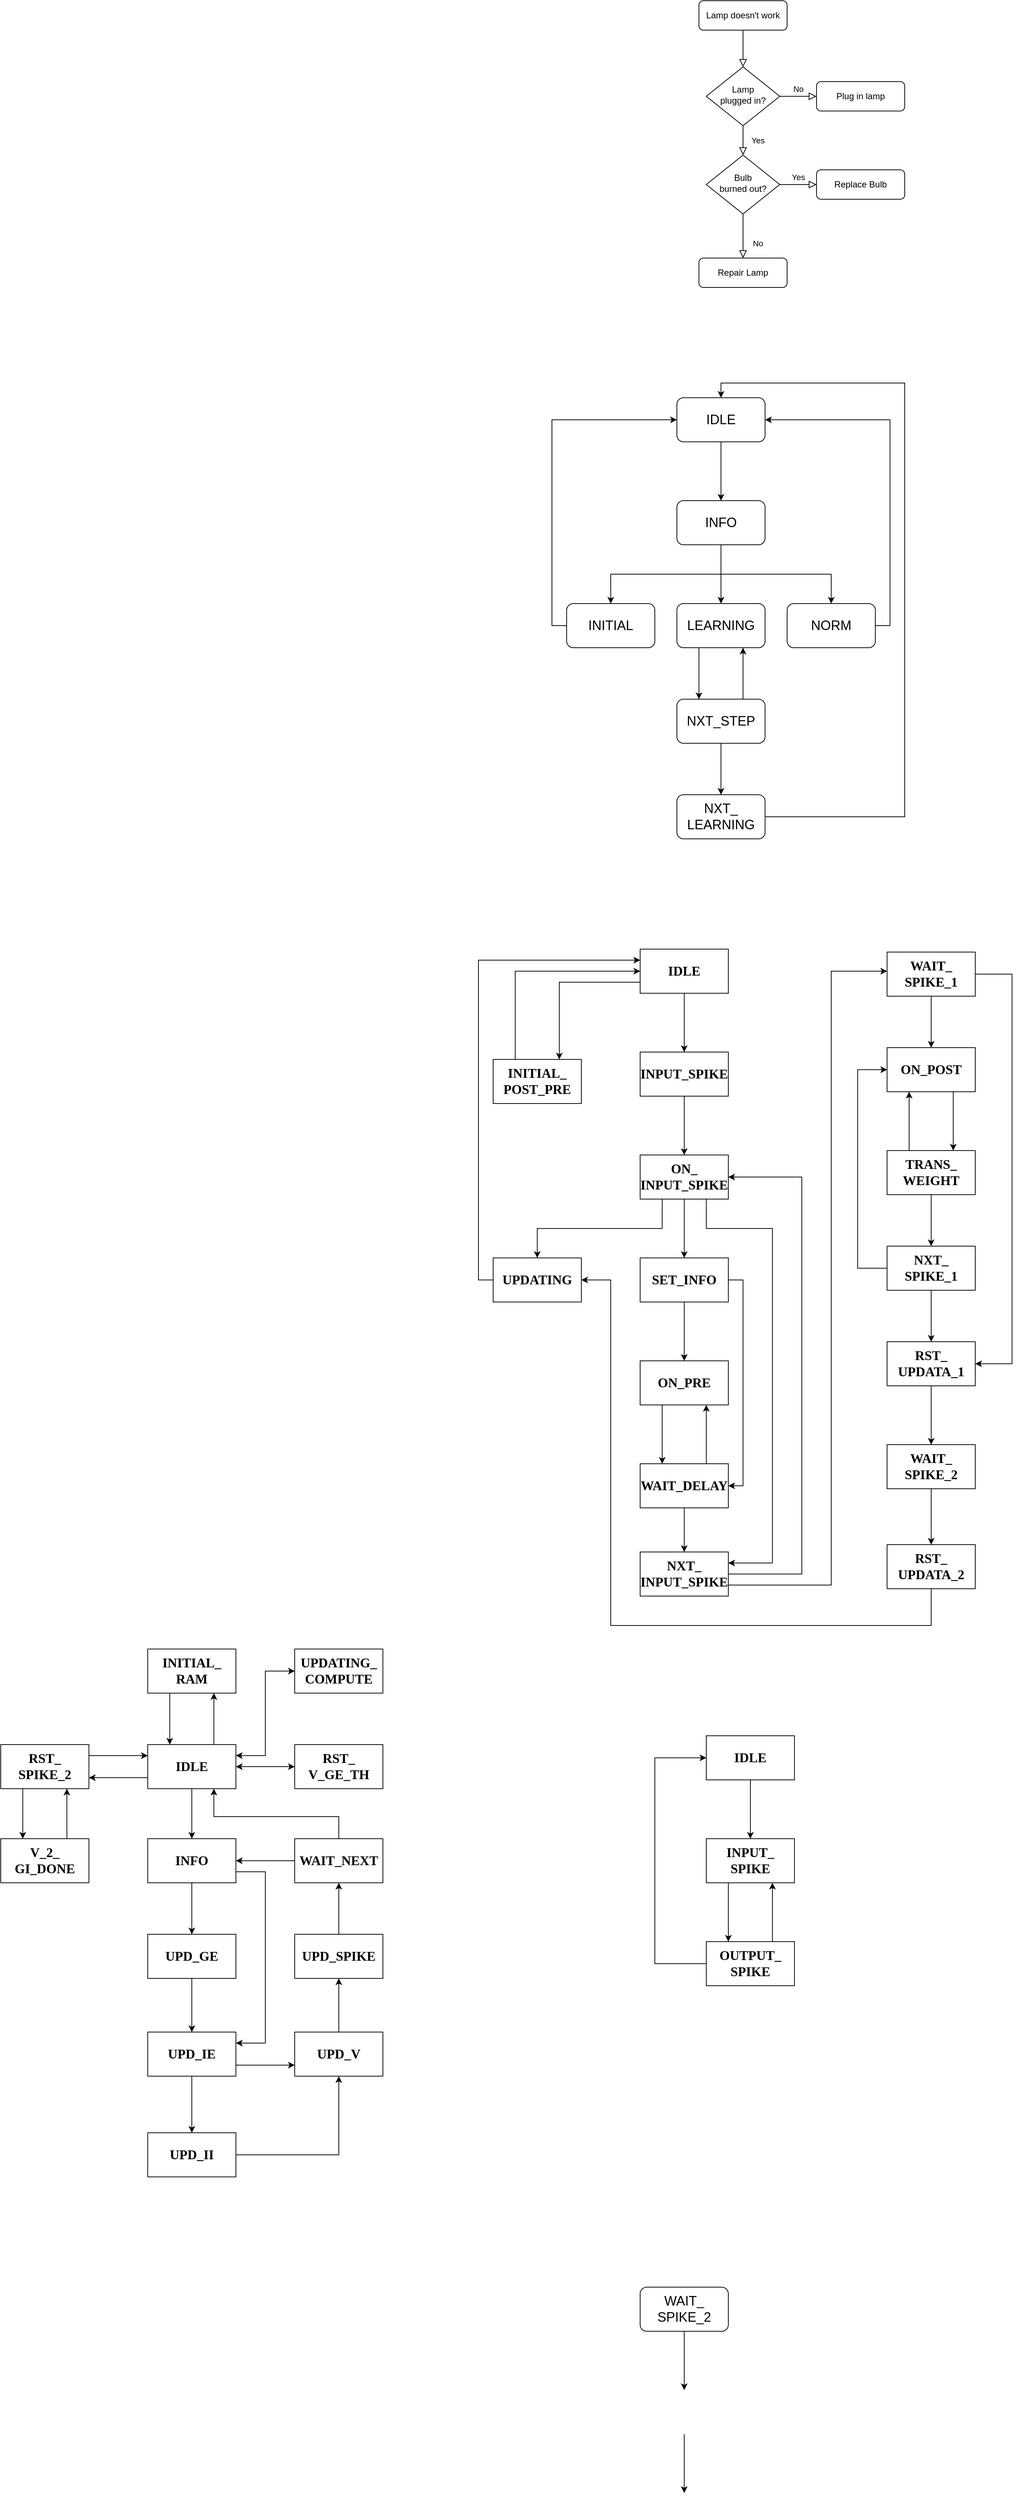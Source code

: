 <mxfile version="24.0.2" type="github">
  <diagram id="C5RBs43oDa-KdzZeNtuy" name="Page-1">
    <mxGraphModel dx="3710" dy="1560" grid="1" gridSize="10" guides="1" tooltips="1" connect="1" arrows="1" fold="1" page="1" pageScale="1" pageWidth="827" pageHeight="1169" math="0" shadow="0">
      <root>
        <mxCell id="WIyWlLk6GJQsqaUBKTNV-0" />
        <mxCell id="WIyWlLk6GJQsqaUBKTNV-1" parent="WIyWlLk6GJQsqaUBKTNV-0" />
        <mxCell id="WIyWlLk6GJQsqaUBKTNV-2" value="" style="rounded=0;html=1;jettySize=auto;orthogonalLoop=1;fontSize=11;endArrow=block;endFill=0;endSize=8;strokeWidth=1;shadow=0;labelBackgroundColor=none;edgeStyle=orthogonalEdgeStyle;" parent="WIyWlLk6GJQsqaUBKTNV-1" source="WIyWlLk6GJQsqaUBKTNV-3" target="WIyWlLk6GJQsqaUBKTNV-6" edge="1">
          <mxGeometry relative="1" as="geometry" />
        </mxCell>
        <mxCell id="WIyWlLk6GJQsqaUBKTNV-3" value="Lamp doesn&#39;t work" style="rounded=1;whiteSpace=wrap;html=1;fontSize=12;glass=0;strokeWidth=1;shadow=0;" parent="WIyWlLk6GJQsqaUBKTNV-1" vertex="1">
          <mxGeometry x="160" y="80" width="120" height="40" as="geometry" />
        </mxCell>
        <mxCell id="WIyWlLk6GJQsqaUBKTNV-4" value="Yes" style="rounded=0;html=1;jettySize=auto;orthogonalLoop=1;fontSize=11;endArrow=block;endFill=0;endSize=8;strokeWidth=1;shadow=0;labelBackgroundColor=none;edgeStyle=orthogonalEdgeStyle;" parent="WIyWlLk6GJQsqaUBKTNV-1" source="WIyWlLk6GJQsqaUBKTNV-6" target="WIyWlLk6GJQsqaUBKTNV-10" edge="1">
          <mxGeometry y="20" relative="1" as="geometry">
            <mxPoint as="offset" />
          </mxGeometry>
        </mxCell>
        <mxCell id="WIyWlLk6GJQsqaUBKTNV-5" value="No" style="edgeStyle=orthogonalEdgeStyle;rounded=0;html=1;jettySize=auto;orthogonalLoop=1;fontSize=11;endArrow=block;endFill=0;endSize=8;strokeWidth=1;shadow=0;labelBackgroundColor=none;" parent="WIyWlLk6GJQsqaUBKTNV-1" source="WIyWlLk6GJQsqaUBKTNV-6" target="WIyWlLk6GJQsqaUBKTNV-7" edge="1">
          <mxGeometry y="10" relative="1" as="geometry">
            <mxPoint as="offset" />
          </mxGeometry>
        </mxCell>
        <mxCell id="WIyWlLk6GJQsqaUBKTNV-6" value="Lamp&lt;br&gt;plugged in?" style="rhombus;whiteSpace=wrap;html=1;shadow=0;fontFamily=Helvetica;fontSize=12;align=center;strokeWidth=1;spacing=6;spacingTop=-4;" parent="WIyWlLk6GJQsqaUBKTNV-1" vertex="1">
          <mxGeometry x="170" y="170" width="100" height="80" as="geometry" />
        </mxCell>
        <mxCell id="WIyWlLk6GJQsqaUBKTNV-7" value="Plug in lamp" style="rounded=1;whiteSpace=wrap;html=1;fontSize=12;glass=0;strokeWidth=1;shadow=0;" parent="WIyWlLk6GJQsqaUBKTNV-1" vertex="1">
          <mxGeometry x="320" y="190" width="120" height="40" as="geometry" />
        </mxCell>
        <mxCell id="WIyWlLk6GJQsqaUBKTNV-8" value="No" style="rounded=0;html=1;jettySize=auto;orthogonalLoop=1;fontSize=11;endArrow=block;endFill=0;endSize=8;strokeWidth=1;shadow=0;labelBackgroundColor=none;edgeStyle=orthogonalEdgeStyle;" parent="WIyWlLk6GJQsqaUBKTNV-1" source="WIyWlLk6GJQsqaUBKTNV-10" target="WIyWlLk6GJQsqaUBKTNV-11" edge="1">
          <mxGeometry x="0.333" y="20" relative="1" as="geometry">
            <mxPoint as="offset" />
          </mxGeometry>
        </mxCell>
        <mxCell id="WIyWlLk6GJQsqaUBKTNV-9" value="Yes" style="edgeStyle=orthogonalEdgeStyle;rounded=0;html=1;jettySize=auto;orthogonalLoop=1;fontSize=11;endArrow=block;endFill=0;endSize=8;strokeWidth=1;shadow=0;labelBackgroundColor=none;" parent="WIyWlLk6GJQsqaUBKTNV-1" source="WIyWlLk6GJQsqaUBKTNV-10" target="WIyWlLk6GJQsqaUBKTNV-12" edge="1">
          <mxGeometry y="10" relative="1" as="geometry">
            <mxPoint as="offset" />
          </mxGeometry>
        </mxCell>
        <mxCell id="WIyWlLk6GJQsqaUBKTNV-10" value="Bulb&lt;br&gt;burned out?" style="rhombus;whiteSpace=wrap;html=1;shadow=0;fontFamily=Helvetica;fontSize=12;align=center;strokeWidth=1;spacing=6;spacingTop=-4;" parent="WIyWlLk6GJQsqaUBKTNV-1" vertex="1">
          <mxGeometry x="170" y="290" width="100" height="80" as="geometry" />
        </mxCell>
        <mxCell id="WIyWlLk6GJQsqaUBKTNV-11" value="Repair Lamp" style="rounded=1;whiteSpace=wrap;html=1;fontSize=12;glass=0;strokeWidth=1;shadow=0;" parent="WIyWlLk6GJQsqaUBKTNV-1" vertex="1">
          <mxGeometry x="160" y="430" width="120" height="40" as="geometry" />
        </mxCell>
        <mxCell id="WIyWlLk6GJQsqaUBKTNV-12" value="Replace Bulb" style="rounded=1;whiteSpace=wrap;html=1;fontSize=12;glass=0;strokeWidth=1;shadow=0;" parent="WIyWlLk6GJQsqaUBKTNV-1" vertex="1">
          <mxGeometry x="320" y="310" width="120" height="40" as="geometry" />
        </mxCell>
        <mxCell id="yngDn8SlQXvrHjI-wFZV-4" value="" style="edgeStyle=orthogonalEdgeStyle;rounded=0;orthogonalLoop=1;jettySize=auto;html=1;" parent="WIyWlLk6GJQsqaUBKTNV-1" source="yngDn8SlQXvrHjI-wFZV-0" target="yngDn8SlQXvrHjI-wFZV-3" edge="1">
          <mxGeometry relative="1" as="geometry" />
        </mxCell>
        <mxCell id="yngDn8SlQXvrHjI-wFZV-0" value="&lt;font style=&quot;font-size: 18px;&quot;&gt;IDLE&lt;/font&gt;" style="rounded=1;whiteSpace=wrap;html=1;" parent="WIyWlLk6GJQsqaUBKTNV-1" vertex="1">
          <mxGeometry x="130" y="620" width="120" height="60" as="geometry" />
        </mxCell>
        <mxCell id="yngDn8SlQXvrHjI-wFZV-6" value="" style="edgeStyle=orthogonalEdgeStyle;rounded=0;orthogonalLoop=1;jettySize=auto;html=1;" parent="WIyWlLk6GJQsqaUBKTNV-1" source="yngDn8SlQXvrHjI-wFZV-3" target="yngDn8SlQXvrHjI-wFZV-5" edge="1">
          <mxGeometry relative="1" as="geometry" />
        </mxCell>
        <mxCell id="yngDn8SlQXvrHjI-wFZV-3" value="&lt;font style=&quot;font-size: 18px;&quot;&gt;INFO&lt;/font&gt;" style="rounded=1;whiteSpace=wrap;html=1;" parent="WIyWlLk6GJQsqaUBKTNV-1" vertex="1">
          <mxGeometry x="130" y="760" width="120" height="60" as="geometry" />
        </mxCell>
        <mxCell id="yngDn8SlQXvrHjI-wFZV-8" value="" style="edgeStyle=orthogonalEdgeStyle;rounded=0;orthogonalLoop=1;jettySize=auto;html=1;" parent="WIyWlLk6GJQsqaUBKTNV-1" target="yngDn8SlQXvrHjI-wFZV-7" edge="1">
          <mxGeometry relative="1" as="geometry">
            <mxPoint x="190" y="860" as="sourcePoint" />
            <Array as="points">
              <mxPoint x="340" y="860" />
            </Array>
          </mxGeometry>
        </mxCell>
        <mxCell id="yngDn8SlQXvrHjI-wFZV-5" value="&lt;font style=&quot;font-size: 18px;&quot;&gt;LEARNING&lt;/font&gt;" style="rounded=1;whiteSpace=wrap;html=1;" parent="WIyWlLk6GJQsqaUBKTNV-1" vertex="1">
          <mxGeometry x="130" y="900" width="120" height="60" as="geometry" />
        </mxCell>
        <mxCell id="yngDn8SlQXvrHjI-wFZV-10" value="" style="edgeStyle=orthogonalEdgeStyle;rounded=0;orthogonalLoop=1;jettySize=auto;html=1;exitX=0.5;exitY=1;exitDx=0;exitDy=0;" parent="WIyWlLk6GJQsqaUBKTNV-1" source="yngDn8SlQXvrHjI-wFZV-5" target="yngDn8SlQXvrHjI-wFZV-9" edge="1">
          <mxGeometry relative="1" as="geometry">
            <Array as="points">
              <mxPoint x="160" y="960" />
            </Array>
          </mxGeometry>
        </mxCell>
        <mxCell id="yngDn8SlQXvrHjI-wFZV-16" style="edgeStyle=orthogonalEdgeStyle;rounded=0;orthogonalLoop=1;jettySize=auto;html=1;exitX=1;exitY=0.5;exitDx=0;exitDy=0;entryX=1;entryY=0.5;entryDx=0;entryDy=0;" parent="WIyWlLk6GJQsqaUBKTNV-1" source="yngDn8SlQXvrHjI-wFZV-7" target="yngDn8SlQXvrHjI-wFZV-0" edge="1">
          <mxGeometry relative="1" as="geometry" />
        </mxCell>
        <mxCell id="yngDn8SlQXvrHjI-wFZV-7" value="&lt;span style=&quot;font-size: 18px;&quot;&gt;NORM&lt;/span&gt;" style="whiteSpace=wrap;html=1;rounded=1;" parent="WIyWlLk6GJQsqaUBKTNV-1" vertex="1">
          <mxGeometry x="280" y="900" width="120" height="60" as="geometry" />
        </mxCell>
        <mxCell id="yngDn8SlQXvrHjI-wFZV-12" value="" style="edgeStyle=orthogonalEdgeStyle;rounded=0;orthogonalLoop=1;jettySize=auto;html=1;" parent="WIyWlLk6GJQsqaUBKTNV-1" source="yngDn8SlQXvrHjI-wFZV-9" target="yngDn8SlQXvrHjI-wFZV-11" edge="1">
          <mxGeometry relative="1" as="geometry" />
        </mxCell>
        <mxCell id="yngDn8SlQXvrHjI-wFZV-17" style="edgeStyle=orthogonalEdgeStyle;rounded=0;orthogonalLoop=1;jettySize=auto;html=1;exitX=0.75;exitY=0;exitDx=0;exitDy=0;entryX=0.75;entryY=1;entryDx=0;entryDy=0;" parent="WIyWlLk6GJQsqaUBKTNV-1" source="yngDn8SlQXvrHjI-wFZV-9" target="yngDn8SlQXvrHjI-wFZV-5" edge="1">
          <mxGeometry relative="1" as="geometry" />
        </mxCell>
        <mxCell id="yngDn8SlQXvrHjI-wFZV-9" value="&lt;span style=&quot;font-size: 18px;&quot;&gt;NXT_STEP&lt;/span&gt;" style="whiteSpace=wrap;html=1;rounded=1;" parent="WIyWlLk6GJQsqaUBKTNV-1" vertex="1">
          <mxGeometry x="130" y="1030" width="120" height="60" as="geometry" />
        </mxCell>
        <mxCell id="yngDn8SlQXvrHjI-wFZV-14" value="" style="edgeStyle=orthogonalEdgeStyle;rounded=0;orthogonalLoop=1;jettySize=auto;html=1;exitX=0.5;exitY=1;exitDx=0;exitDy=0;" parent="WIyWlLk6GJQsqaUBKTNV-1" source="yngDn8SlQXvrHjI-wFZV-3" target="yngDn8SlQXvrHjI-wFZV-13" edge="1">
          <mxGeometry relative="1" as="geometry" />
        </mxCell>
        <mxCell id="yngDn8SlQXvrHjI-wFZV-18" style="edgeStyle=orthogonalEdgeStyle;rounded=0;orthogonalLoop=1;jettySize=auto;html=1;exitX=1;exitY=0.5;exitDx=0;exitDy=0;entryX=0.5;entryY=0;entryDx=0;entryDy=0;" parent="WIyWlLk6GJQsqaUBKTNV-1" source="yngDn8SlQXvrHjI-wFZV-11" target="yngDn8SlQXvrHjI-wFZV-0" edge="1">
          <mxGeometry relative="1" as="geometry">
            <Array as="points">
              <mxPoint x="440" y="1190" />
              <mxPoint x="440" y="600" />
              <mxPoint x="190" y="600" />
            </Array>
          </mxGeometry>
        </mxCell>
        <mxCell id="yngDn8SlQXvrHjI-wFZV-11" value="&lt;span style=&quot;font-size: 18px;&quot;&gt;NXT_&lt;br&gt;LEARNING&lt;/span&gt;" style="whiteSpace=wrap;html=1;rounded=1;" parent="WIyWlLk6GJQsqaUBKTNV-1" vertex="1">
          <mxGeometry x="130" y="1160" width="120" height="60" as="geometry" />
        </mxCell>
        <mxCell id="yngDn8SlQXvrHjI-wFZV-15" style="edgeStyle=orthogonalEdgeStyle;rounded=0;orthogonalLoop=1;jettySize=auto;html=1;exitX=0;exitY=0.5;exitDx=0;exitDy=0;entryX=0;entryY=0.5;entryDx=0;entryDy=0;" parent="WIyWlLk6GJQsqaUBKTNV-1" source="yngDn8SlQXvrHjI-wFZV-13" target="yngDn8SlQXvrHjI-wFZV-0" edge="1">
          <mxGeometry relative="1" as="geometry" />
        </mxCell>
        <mxCell id="yngDn8SlQXvrHjI-wFZV-13" value="&lt;span style=&quot;font-size: 18px;&quot;&gt;INITIAL&lt;/span&gt;" style="whiteSpace=wrap;html=1;rounded=1;" parent="WIyWlLk6GJQsqaUBKTNV-1" vertex="1">
          <mxGeometry x="-20" y="900" width="120" height="60" as="geometry" />
        </mxCell>
        <mxCell id="yngDn8SlQXvrHjI-wFZV-21" value="" style="edgeStyle=orthogonalEdgeStyle;rounded=0;orthogonalLoop=1;jettySize=auto;html=1;fontFamily=Times New Roman;" parent="WIyWlLk6GJQsqaUBKTNV-1" source="yngDn8SlQXvrHjI-wFZV-19" target="yngDn8SlQXvrHjI-wFZV-20" edge="1">
          <mxGeometry relative="1" as="geometry" />
        </mxCell>
        <mxCell id="yngDn8SlQXvrHjI-wFZV-54" style="edgeStyle=orthogonalEdgeStyle;rounded=0;orthogonalLoop=1;jettySize=auto;html=1;exitX=0;exitY=0.75;exitDx=0;exitDy=0;entryX=0.75;entryY=0;entryDx=0;entryDy=0;fontFamily=Times New Roman;" parent="WIyWlLk6GJQsqaUBKTNV-1" source="yngDn8SlQXvrHjI-wFZV-19" target="yngDn8SlQXvrHjI-wFZV-53" edge="1">
          <mxGeometry relative="1" as="geometry" />
        </mxCell>
        <mxCell id="yngDn8SlQXvrHjI-wFZV-19" value="&lt;font style=&quot;font-size: 18px;&quot;&gt;IDLE&lt;/font&gt;" style="rounded=0;whiteSpace=wrap;html=1;fontFamily=Times New Roman;fontStyle=1" parent="WIyWlLk6GJQsqaUBKTNV-1" vertex="1">
          <mxGeometry x="80" y="1370" width="120" height="60" as="geometry" />
        </mxCell>
        <mxCell id="yngDn8SlQXvrHjI-wFZV-23" value="" style="edgeStyle=orthogonalEdgeStyle;rounded=0;orthogonalLoop=1;jettySize=auto;html=1;fontFamily=Times New Roman;" parent="WIyWlLk6GJQsqaUBKTNV-1" source="yngDn8SlQXvrHjI-wFZV-20" target="yngDn8SlQXvrHjI-wFZV-22" edge="1">
          <mxGeometry relative="1" as="geometry" />
        </mxCell>
        <mxCell id="yngDn8SlQXvrHjI-wFZV-20" value="&lt;font style=&quot;font-size: 18px;&quot;&gt;INPUT_SPIKE&lt;/font&gt;" style="rounded=0;whiteSpace=wrap;html=1;fontFamily=Times New Roman;fontStyle=1" parent="WIyWlLk6GJQsqaUBKTNV-1" vertex="1">
          <mxGeometry x="80" y="1510" width="120" height="60" as="geometry" />
        </mxCell>
        <mxCell id="yngDn8SlQXvrHjI-wFZV-25" value="" style="edgeStyle=orthogonalEdgeStyle;rounded=0;orthogonalLoop=1;jettySize=auto;html=1;fontFamily=Times New Roman;" parent="WIyWlLk6GJQsqaUBKTNV-1" source="yngDn8SlQXvrHjI-wFZV-22" target="yngDn8SlQXvrHjI-wFZV-24" edge="1">
          <mxGeometry relative="1" as="geometry" />
        </mxCell>
        <mxCell id="yngDn8SlQXvrHjI-wFZV-57" style="edgeStyle=orthogonalEdgeStyle;rounded=0;orthogonalLoop=1;jettySize=auto;html=1;exitX=0.5;exitY=1;exitDx=0;exitDy=0;fontFamily=Times New Roman;" parent="WIyWlLk6GJQsqaUBKTNV-1" source="yngDn8SlQXvrHjI-wFZV-22" target="yngDn8SlQXvrHjI-wFZV-28" edge="1">
          <mxGeometry relative="1" as="geometry">
            <Array as="points">
              <mxPoint x="110" y="1710" />
              <mxPoint x="110" y="1750" />
              <mxPoint x="-60" y="1750" />
            </Array>
          </mxGeometry>
        </mxCell>
        <mxCell id="yngDn8SlQXvrHjI-wFZV-22" value="&lt;font style=&quot;font-size: 18px;&quot;&gt;ON_&lt;br&gt;INPUT_SPIKE&lt;/font&gt;" style="rounded=0;whiteSpace=wrap;html=1;fontFamily=Times New Roman;fontStyle=1" parent="WIyWlLk6GJQsqaUBKTNV-1" vertex="1">
          <mxGeometry x="80" y="1650" width="120" height="60" as="geometry" />
        </mxCell>
        <mxCell id="yngDn8SlQXvrHjI-wFZV-27" value="" style="edgeStyle=orthogonalEdgeStyle;rounded=0;orthogonalLoop=1;jettySize=auto;html=1;exitX=0.5;exitY=1;exitDx=0;exitDy=0;entryX=1;entryY=0.25;entryDx=0;entryDy=0;fontFamily=Times New Roman;" parent="WIyWlLk6GJQsqaUBKTNV-1" source="yngDn8SlQXvrHjI-wFZV-22" target="yngDn8SlQXvrHjI-wFZV-26" edge="1">
          <mxGeometry relative="1" as="geometry">
            <Array as="points">
              <mxPoint x="170" y="1710" />
              <mxPoint x="170" y="1750" />
              <mxPoint x="260" y="1750" />
              <mxPoint x="260" y="2205" />
            </Array>
          </mxGeometry>
        </mxCell>
        <mxCell id="yngDn8SlQXvrHjI-wFZV-76" style="edgeStyle=orthogonalEdgeStyle;rounded=0;orthogonalLoop=1;jettySize=auto;html=1;exitX=1;exitY=0.5;exitDx=0;exitDy=0;entryX=1;entryY=0.5;entryDx=0;entryDy=0;fontFamily=Times New Roman;" parent="WIyWlLk6GJQsqaUBKTNV-1" source="yngDn8SlQXvrHjI-wFZV-24" target="yngDn8SlQXvrHjI-wFZV-32" edge="1">
          <mxGeometry relative="1" as="geometry" />
        </mxCell>
        <mxCell id="yngDn8SlQXvrHjI-wFZV-24" value="&lt;font style=&quot;font-size: 18px;&quot;&gt;SET_INFO&lt;/font&gt;" style="rounded=0;whiteSpace=wrap;html=1;fontFamily=Times New Roman;fontStyle=1" parent="WIyWlLk6GJQsqaUBKTNV-1" vertex="1">
          <mxGeometry x="80" y="1790" width="120" height="60" as="geometry" />
        </mxCell>
        <mxCell id="yngDn8SlQXvrHjI-wFZV-62" style="edgeStyle=orthogonalEdgeStyle;rounded=0;orthogonalLoop=1;jettySize=auto;html=1;exitX=1;exitY=0.5;exitDx=0;exitDy=0;entryX=1;entryY=0.5;entryDx=0;entryDy=0;fontFamily=Times New Roman;" parent="WIyWlLk6GJQsqaUBKTNV-1" source="yngDn8SlQXvrHjI-wFZV-26" target="yngDn8SlQXvrHjI-wFZV-22" edge="1">
          <mxGeometry relative="1" as="geometry">
            <Array as="points">
              <mxPoint x="300" y="2220" />
              <mxPoint x="300" y="1680" />
            </Array>
          </mxGeometry>
        </mxCell>
        <mxCell id="yngDn8SlQXvrHjI-wFZV-63" style="edgeStyle=orthogonalEdgeStyle;rounded=0;orthogonalLoop=1;jettySize=auto;html=1;exitX=1;exitY=0.75;exitDx=0;exitDy=0;fontFamily=Times New Roman;" parent="WIyWlLk6GJQsqaUBKTNV-1" source="yngDn8SlQXvrHjI-wFZV-26" target="yngDn8SlQXvrHjI-wFZV-36" edge="1">
          <mxGeometry relative="1" as="geometry">
            <Array as="points">
              <mxPoint x="340" y="2235" />
              <mxPoint x="340" y="1400" />
              <mxPoint x="500" y="1400" />
            </Array>
          </mxGeometry>
        </mxCell>
        <mxCell id="yngDn8SlQXvrHjI-wFZV-26" value="&lt;font style=&quot;font-size: 18px;&quot;&gt;NXT_&lt;br&gt;INPUT_SPIKE&lt;/font&gt;" style="rounded=0;whiteSpace=wrap;html=1;fontFamily=Times New Roman;fontStyle=1" parent="WIyWlLk6GJQsqaUBKTNV-1" vertex="1">
          <mxGeometry x="80" y="2190" width="120" height="60" as="geometry" />
        </mxCell>
        <mxCell id="yngDn8SlQXvrHjI-wFZV-31" value="" style="edgeStyle=orthogonalEdgeStyle;rounded=0;orthogonalLoop=1;jettySize=auto;html=1;exitX=0.5;exitY=1;exitDx=0;exitDy=0;fontFamily=Times New Roman;" parent="WIyWlLk6GJQsqaUBKTNV-1" source="yngDn8SlQXvrHjI-wFZV-24" target="yngDn8SlQXvrHjI-wFZV-30" edge="1">
          <mxGeometry relative="1" as="geometry" />
        </mxCell>
        <mxCell id="yngDn8SlQXvrHjI-wFZV-74" style="edgeStyle=orthogonalEdgeStyle;rounded=0;orthogonalLoop=1;jettySize=auto;html=1;exitX=0;exitY=0.5;exitDx=0;exitDy=0;entryX=0;entryY=0.25;entryDx=0;entryDy=0;fontFamily=Times New Roman;" parent="WIyWlLk6GJQsqaUBKTNV-1" source="yngDn8SlQXvrHjI-wFZV-28" target="yngDn8SlQXvrHjI-wFZV-19" edge="1">
          <mxGeometry relative="1" as="geometry" />
        </mxCell>
        <mxCell id="yngDn8SlQXvrHjI-wFZV-28" value="&lt;font style=&quot;font-size: 18px;&quot;&gt;UPDATING&lt;/font&gt;" style="rounded=0;whiteSpace=wrap;html=1;fontFamily=Times New Roman;fontStyle=1" parent="WIyWlLk6GJQsqaUBKTNV-1" vertex="1">
          <mxGeometry x="-120" y="1790" width="120" height="60" as="geometry" />
        </mxCell>
        <mxCell id="yngDn8SlQXvrHjI-wFZV-33" value="" style="edgeStyle=orthogonalEdgeStyle;rounded=0;orthogonalLoop=1;jettySize=auto;html=1;fontFamily=Times New Roman;" parent="WIyWlLk6GJQsqaUBKTNV-1" source="yngDn8SlQXvrHjI-wFZV-30" target="yngDn8SlQXvrHjI-wFZV-32" edge="1">
          <mxGeometry relative="1" as="geometry">
            <Array as="points">
              <mxPoint x="110" y="2020" />
              <mxPoint x="110" y="2020" />
            </Array>
          </mxGeometry>
        </mxCell>
        <mxCell id="yngDn8SlQXvrHjI-wFZV-30" value="&lt;font style=&quot;font-size: 18px;&quot;&gt;ON_PRE&lt;/font&gt;" style="rounded=0;whiteSpace=wrap;html=1;fontFamily=Times New Roman;fontStyle=1" parent="WIyWlLk6GJQsqaUBKTNV-1" vertex="1">
          <mxGeometry x="80" y="1930" width="120" height="60" as="geometry" />
        </mxCell>
        <mxCell id="yngDn8SlQXvrHjI-wFZV-58" style="edgeStyle=orthogonalEdgeStyle;rounded=0;orthogonalLoop=1;jettySize=auto;html=1;exitX=0.5;exitY=1;exitDx=0;exitDy=0;entryX=0.5;entryY=0;entryDx=0;entryDy=0;fontFamily=Times New Roman;" parent="WIyWlLk6GJQsqaUBKTNV-1" source="yngDn8SlQXvrHjI-wFZV-32" target="yngDn8SlQXvrHjI-wFZV-26" edge="1">
          <mxGeometry relative="1" as="geometry" />
        </mxCell>
        <mxCell id="yngDn8SlQXvrHjI-wFZV-59" style="edgeStyle=orthogonalEdgeStyle;rounded=0;orthogonalLoop=1;jettySize=auto;html=1;exitX=0.75;exitY=0;exitDx=0;exitDy=0;entryX=0.75;entryY=1;entryDx=0;entryDy=0;fontFamily=Times New Roman;" parent="WIyWlLk6GJQsqaUBKTNV-1" source="yngDn8SlQXvrHjI-wFZV-32" target="yngDn8SlQXvrHjI-wFZV-30" edge="1">
          <mxGeometry relative="1" as="geometry" />
        </mxCell>
        <mxCell id="yngDn8SlQXvrHjI-wFZV-32" value="&lt;font style=&quot;font-size: 18px;&quot;&gt;WAIT_DELAY&lt;/font&gt;" style="rounded=0;whiteSpace=wrap;html=1;fontFamily=Times New Roman;fontStyle=1" parent="WIyWlLk6GJQsqaUBKTNV-1" vertex="1">
          <mxGeometry x="80" y="2070" width="120" height="60" as="geometry" />
        </mxCell>
        <mxCell id="yngDn8SlQXvrHjI-wFZV-39" value="" style="edgeStyle=orthogonalEdgeStyle;rounded=0;orthogonalLoop=1;jettySize=auto;html=1;fontFamily=Times New Roman;" parent="WIyWlLk6GJQsqaUBKTNV-1" source="yngDn8SlQXvrHjI-wFZV-36" target="yngDn8SlQXvrHjI-wFZV-38" edge="1">
          <mxGeometry relative="1" as="geometry" />
        </mxCell>
        <mxCell id="yngDn8SlQXvrHjI-wFZV-65" style="edgeStyle=orthogonalEdgeStyle;rounded=0;orthogonalLoop=1;jettySize=auto;html=1;exitX=1;exitY=0.5;exitDx=0;exitDy=0;entryX=1;entryY=0.5;entryDx=0;entryDy=0;fontFamily=Times New Roman;" parent="WIyWlLk6GJQsqaUBKTNV-1" source="yngDn8SlQXvrHjI-wFZV-36" target="yngDn8SlQXvrHjI-wFZV-40" edge="1">
          <mxGeometry relative="1" as="geometry">
            <Array as="points">
              <mxPoint x="586" y="1404" />
              <mxPoint x="586" y="1934" />
            </Array>
          </mxGeometry>
        </mxCell>
        <mxCell id="yngDn8SlQXvrHjI-wFZV-36" value="&lt;font style=&quot;font-size: 18px;&quot;&gt;WAIT_&lt;br&gt;SPIKE_1&lt;/font&gt;" style="rounded=0;whiteSpace=wrap;html=1;fontFamily=Times New Roman;fontStyle=1" parent="WIyWlLk6GJQsqaUBKTNV-1" vertex="1">
          <mxGeometry x="416" y="1374" width="120" height="60" as="geometry" />
        </mxCell>
        <mxCell id="yngDn8SlQXvrHjI-wFZV-66" style="edgeStyle=orthogonalEdgeStyle;rounded=0;orthogonalLoop=1;jettySize=auto;html=1;exitX=0.75;exitY=1;exitDx=0;exitDy=0;entryX=0.75;entryY=0;entryDx=0;entryDy=0;fontFamily=Times New Roman;" parent="WIyWlLk6GJQsqaUBKTNV-1" source="yngDn8SlQXvrHjI-wFZV-38" target="yngDn8SlQXvrHjI-wFZV-42" edge="1">
          <mxGeometry relative="1" as="geometry" />
        </mxCell>
        <mxCell id="yngDn8SlQXvrHjI-wFZV-38" value="&lt;font style=&quot;font-size: 18px;&quot;&gt;ON_POST&lt;/font&gt;" style="rounded=0;whiteSpace=wrap;html=1;fontFamily=Times New Roman;fontStyle=1" parent="WIyWlLk6GJQsqaUBKTNV-1" vertex="1">
          <mxGeometry x="416" y="1504" width="120" height="60" as="geometry" />
        </mxCell>
        <mxCell id="yngDn8SlQXvrHjI-wFZV-72" value="" style="edgeStyle=orthogonalEdgeStyle;rounded=0;orthogonalLoop=1;jettySize=auto;html=1;fontFamily=Times New Roman;" parent="WIyWlLk6GJQsqaUBKTNV-1" source="yngDn8SlQXvrHjI-wFZV-40" target="yngDn8SlQXvrHjI-wFZV-71" edge="1">
          <mxGeometry relative="1" as="geometry" />
        </mxCell>
        <mxCell id="yngDn8SlQXvrHjI-wFZV-40" value="&lt;font style=&quot;font-size: 18px;&quot;&gt;RST_&lt;br&gt;UPDATA_1&lt;/font&gt;" style="rounded=0;whiteSpace=wrap;html=1;fontFamily=Times New Roman;fontStyle=1" parent="WIyWlLk6GJQsqaUBKTNV-1" vertex="1">
          <mxGeometry x="416" y="1904" width="120" height="60" as="geometry" />
        </mxCell>
        <mxCell id="yngDn8SlQXvrHjI-wFZV-45" value="" style="edgeStyle=orthogonalEdgeStyle;rounded=0;orthogonalLoop=1;jettySize=auto;html=1;fontFamily=Times New Roman;" parent="WIyWlLk6GJQsqaUBKTNV-1" source="yngDn8SlQXvrHjI-wFZV-42" target="yngDn8SlQXvrHjI-wFZV-44" edge="1">
          <mxGeometry relative="1" as="geometry" />
        </mxCell>
        <mxCell id="yngDn8SlQXvrHjI-wFZV-68" style="edgeStyle=orthogonalEdgeStyle;rounded=0;orthogonalLoop=1;jettySize=auto;html=1;exitX=0.25;exitY=0;exitDx=0;exitDy=0;entryX=0.25;entryY=1;entryDx=0;entryDy=0;fontFamily=Times New Roman;" parent="WIyWlLk6GJQsqaUBKTNV-1" source="yngDn8SlQXvrHjI-wFZV-42" target="yngDn8SlQXvrHjI-wFZV-38" edge="1">
          <mxGeometry relative="1" as="geometry" />
        </mxCell>
        <mxCell id="yngDn8SlQXvrHjI-wFZV-42" value="&lt;font style=&quot;font-size: 18px;&quot;&gt;TRANS_&lt;br&gt;WEIGHT&lt;/font&gt;" style="rounded=0;whiteSpace=wrap;html=1;fontFamily=Times New Roman;fontStyle=1" parent="WIyWlLk6GJQsqaUBKTNV-1" vertex="1">
          <mxGeometry x="416" y="1644" width="120" height="60" as="geometry" />
        </mxCell>
        <mxCell id="yngDn8SlQXvrHjI-wFZV-69" style="edgeStyle=orthogonalEdgeStyle;rounded=0;orthogonalLoop=1;jettySize=auto;html=1;exitX=0;exitY=0.5;exitDx=0;exitDy=0;entryX=0;entryY=0.5;entryDx=0;entryDy=0;fontFamily=Times New Roman;" parent="WIyWlLk6GJQsqaUBKTNV-1" source="yngDn8SlQXvrHjI-wFZV-44" target="yngDn8SlQXvrHjI-wFZV-38" edge="1">
          <mxGeometry relative="1" as="geometry">
            <Array as="points">
              <mxPoint x="376" y="1804" />
              <mxPoint x="376" y="1534" />
            </Array>
          </mxGeometry>
        </mxCell>
        <mxCell id="yngDn8SlQXvrHjI-wFZV-70" style="edgeStyle=orthogonalEdgeStyle;rounded=0;orthogonalLoop=1;jettySize=auto;html=1;exitX=0.5;exitY=1;exitDx=0;exitDy=0;fontFamily=Times New Roman;" parent="WIyWlLk6GJQsqaUBKTNV-1" source="yngDn8SlQXvrHjI-wFZV-44" target="yngDn8SlQXvrHjI-wFZV-40" edge="1">
          <mxGeometry relative="1" as="geometry" />
        </mxCell>
        <mxCell id="yngDn8SlQXvrHjI-wFZV-44" value="&lt;font style=&quot;font-size: 18px;&quot;&gt;NXT_&lt;br&gt;SPIKE_1&lt;/font&gt;" style="rounded=0;whiteSpace=wrap;html=1;fontFamily=Times New Roman;fontStyle=1" parent="WIyWlLk6GJQsqaUBKTNV-1" vertex="1">
          <mxGeometry x="416" y="1774" width="120" height="60" as="geometry" />
        </mxCell>
        <mxCell id="yngDn8SlQXvrHjI-wFZV-49" value="" style="edgeStyle=orthogonalEdgeStyle;rounded=0;orthogonalLoop=1;jettySize=auto;html=1;" parent="WIyWlLk6GJQsqaUBKTNV-1" source="yngDn8SlQXvrHjI-wFZV-46" edge="1">
          <mxGeometry relative="1" as="geometry">
            <mxPoint x="140" y="3330" as="targetPoint" />
          </mxGeometry>
        </mxCell>
        <mxCell id="yngDn8SlQXvrHjI-wFZV-46" value="&lt;font style=&quot;font-size: 18px;&quot;&gt;WAIT_&lt;br&gt;SPIKE_2&lt;/font&gt;" style="rounded=1;whiteSpace=wrap;html=1;" parent="WIyWlLk6GJQsqaUBKTNV-1" vertex="1">
          <mxGeometry x="80" y="3190" width="120" height="60" as="geometry" />
        </mxCell>
        <mxCell id="yngDn8SlQXvrHjI-wFZV-51" value="" style="edgeStyle=orthogonalEdgeStyle;rounded=0;orthogonalLoop=1;jettySize=auto;html=1;" parent="WIyWlLk6GJQsqaUBKTNV-1" edge="1">
          <mxGeometry relative="1" as="geometry">
            <mxPoint x="140" y="3470" as="targetPoint" />
            <mxPoint x="140" y="3390" as="sourcePoint" />
          </mxGeometry>
        </mxCell>
        <mxCell id="yngDn8SlQXvrHjI-wFZV-55" style="edgeStyle=orthogonalEdgeStyle;rounded=0;orthogonalLoop=1;jettySize=auto;html=1;exitX=0.25;exitY=0;exitDx=0;exitDy=0;entryX=0;entryY=0.5;entryDx=0;entryDy=0;fontFamily=Times New Roman;" parent="WIyWlLk6GJQsqaUBKTNV-1" source="yngDn8SlQXvrHjI-wFZV-53" target="yngDn8SlQXvrHjI-wFZV-19" edge="1">
          <mxGeometry relative="1" as="geometry" />
        </mxCell>
        <mxCell id="yngDn8SlQXvrHjI-wFZV-53" value="&lt;font style=&quot;font-size: 18px;&quot;&gt;INITIAL_&lt;br&gt;POST_PRE&lt;/font&gt;" style="rounded=0;whiteSpace=wrap;html=1;fontFamily=Times New Roman;fontStyle=1" parent="WIyWlLk6GJQsqaUBKTNV-1" vertex="1">
          <mxGeometry x="-120" y="1520" width="120" height="60" as="geometry" />
        </mxCell>
        <mxCell id="yngDn8SlQXvrHjI-wFZV-73" style="edgeStyle=orthogonalEdgeStyle;rounded=0;orthogonalLoop=1;jettySize=auto;html=1;exitX=0.5;exitY=1;exitDx=0;exitDy=0;entryX=1;entryY=0.5;entryDx=0;entryDy=0;fontFamily=Times New Roman;" parent="WIyWlLk6GJQsqaUBKTNV-1" source="kL40IcF_Q1Un9mVzanB_-0" target="yngDn8SlQXvrHjI-wFZV-28" edge="1">
          <mxGeometry relative="1" as="geometry">
            <Array as="points">
              <mxPoint x="476" y="2240" />
              <mxPoint x="476" y="2290" />
              <mxPoint x="40" y="2290" />
              <mxPoint x="40" y="1820" />
            </Array>
          </mxGeometry>
        </mxCell>
        <mxCell id="kL40IcF_Q1Un9mVzanB_-1" style="edgeStyle=orthogonalEdgeStyle;rounded=0;orthogonalLoop=1;jettySize=auto;html=1;exitX=0.5;exitY=1;exitDx=0;exitDy=0;fontFamily=Times New Roman;" parent="WIyWlLk6GJQsqaUBKTNV-1" source="yngDn8SlQXvrHjI-wFZV-71" target="kL40IcF_Q1Un9mVzanB_-0" edge="1">
          <mxGeometry relative="1" as="geometry" />
        </mxCell>
        <mxCell id="yngDn8SlQXvrHjI-wFZV-71" value="&lt;font style=&quot;font-size: 18px;&quot;&gt;WAIT_&lt;br&gt;SPIKE_2&lt;/font&gt;" style="rounded=0;whiteSpace=wrap;html=1;fontFamily=Times New Roman;fontStyle=1" parent="WIyWlLk6GJQsqaUBKTNV-1" vertex="1">
          <mxGeometry x="416" y="2044" width="120" height="60" as="geometry" />
        </mxCell>
        <mxCell id="kL40IcF_Q1Un9mVzanB_-0" value="&lt;font style=&quot;font-size: 18px;&quot;&gt;RST_&lt;br&gt;UPDATA_2&lt;/font&gt;" style="rounded=0;whiteSpace=wrap;html=1;fontFamily=Times New Roman;fontStyle=1" parent="WIyWlLk6GJQsqaUBKTNV-1" vertex="1">
          <mxGeometry x="416" y="2180" width="120" height="60" as="geometry" />
        </mxCell>
        <mxCell id="kL40IcF_Q1Un9mVzanB_-4" value="" style="edgeStyle=orthogonalEdgeStyle;rounded=0;orthogonalLoop=1;jettySize=auto;html=1;fontFamily=Times New Roman;fontStyle=1" parent="WIyWlLk6GJQsqaUBKTNV-1" source="kL40IcF_Q1Un9mVzanB_-2" target="kL40IcF_Q1Un9mVzanB_-3" edge="1">
          <mxGeometry relative="1" as="geometry" />
        </mxCell>
        <mxCell id="kL40IcF_Q1Un9mVzanB_-28" style="edgeStyle=orthogonalEdgeStyle;rounded=0;orthogonalLoop=1;jettySize=auto;html=1;exitX=0.75;exitY=0;exitDx=0;exitDy=0;entryX=0.75;entryY=1;entryDx=0;entryDy=0;fontFamily=Times New Roman;fontStyle=1" parent="WIyWlLk6GJQsqaUBKTNV-1" source="kL40IcF_Q1Un9mVzanB_-2" target="kL40IcF_Q1Un9mVzanB_-7" edge="1">
          <mxGeometry relative="1" as="geometry" />
        </mxCell>
        <mxCell id="kL40IcF_Q1Un9mVzanB_-29" style="edgeStyle=orthogonalEdgeStyle;rounded=0;orthogonalLoop=1;jettySize=auto;html=1;exitX=1;exitY=0.25;exitDx=0;exitDy=0;entryX=0;entryY=0.5;entryDx=0;entryDy=0;fontFamily=Times New Roman;fontStyle=1" parent="WIyWlLk6GJQsqaUBKTNV-1" source="kL40IcF_Q1Un9mVzanB_-2" target="kL40IcF_Q1Un9mVzanB_-8" edge="1">
          <mxGeometry relative="1" as="geometry" />
        </mxCell>
        <mxCell id="kL40IcF_Q1Un9mVzanB_-38" style="edgeStyle=orthogonalEdgeStyle;rounded=0;orthogonalLoop=1;jettySize=auto;html=1;exitX=0;exitY=0.75;exitDx=0;exitDy=0;entryX=1;entryY=0.75;entryDx=0;entryDy=0;fontFamily=Times New Roman;fontStyle=1" parent="WIyWlLk6GJQsqaUBKTNV-1" source="kL40IcF_Q1Un9mVzanB_-2" target="kL40IcF_Q1Un9mVzanB_-9" edge="1">
          <mxGeometry relative="1" as="geometry" />
        </mxCell>
        <mxCell id="kL40IcF_Q1Un9mVzanB_-48" style="edgeStyle=orthogonalEdgeStyle;rounded=0;orthogonalLoop=1;jettySize=auto;html=1;exitX=1;exitY=0.5;exitDx=0;exitDy=0;entryX=0;entryY=0.5;entryDx=0;entryDy=0;fontFamily=Times New Roman;fontStyle=1" parent="WIyWlLk6GJQsqaUBKTNV-1" source="kL40IcF_Q1Un9mVzanB_-2" target="kL40IcF_Q1Un9mVzanB_-44" edge="1">
          <mxGeometry relative="1" as="geometry" />
        </mxCell>
        <mxCell id="kL40IcF_Q1Un9mVzanB_-2" value="&lt;font style=&quot;font-size: 18px;&quot;&gt;IDLE&lt;/font&gt;" style="rounded=0;whiteSpace=wrap;html=1;fontFamily=Times New Roman;fontStyle=1" parent="WIyWlLk6GJQsqaUBKTNV-1" vertex="1">
          <mxGeometry x="-590" y="2452" width="120" height="60" as="geometry" />
        </mxCell>
        <mxCell id="kL40IcF_Q1Un9mVzanB_-11" value="" style="edgeStyle=orthogonalEdgeStyle;rounded=0;orthogonalLoop=1;jettySize=auto;html=1;fontFamily=Times New Roman;fontStyle=1" parent="WIyWlLk6GJQsqaUBKTNV-1" source="kL40IcF_Q1Un9mVzanB_-3" target="kL40IcF_Q1Un9mVzanB_-10" edge="1">
          <mxGeometry relative="1" as="geometry" />
        </mxCell>
        <mxCell id="kL40IcF_Q1Un9mVzanB_-40" style="edgeStyle=orthogonalEdgeStyle;rounded=0;orthogonalLoop=1;jettySize=auto;html=1;exitX=1;exitY=0.75;exitDx=0;exitDy=0;entryX=1;entryY=0.25;entryDx=0;entryDy=0;fontFamily=Times New Roman;fontStyle=1" parent="WIyWlLk6GJQsqaUBKTNV-1" source="kL40IcF_Q1Un9mVzanB_-3" target="kL40IcF_Q1Un9mVzanB_-12" edge="1">
          <mxGeometry relative="1" as="geometry">
            <Array as="points">
              <mxPoint x="-430" y="2625" />
              <mxPoint x="-430" y="2858" />
            </Array>
          </mxGeometry>
        </mxCell>
        <mxCell id="kL40IcF_Q1Un9mVzanB_-3" value="&lt;font style=&quot;font-size: 18px;&quot;&gt;INFO&lt;/font&gt;" style="rounded=0;whiteSpace=wrap;html=1;fontFamily=Times New Roman;fontStyle=1" parent="WIyWlLk6GJQsqaUBKTNV-1" vertex="1">
          <mxGeometry x="-590" y="2580" width="120" height="60" as="geometry" />
        </mxCell>
        <mxCell id="kL40IcF_Q1Un9mVzanB_-34" style="edgeStyle=orthogonalEdgeStyle;rounded=0;orthogonalLoop=1;jettySize=auto;html=1;exitX=0.5;exitY=0;exitDx=0;exitDy=0;entryX=0.75;entryY=1;entryDx=0;entryDy=0;fontFamily=Times New Roman;fontStyle=1" parent="WIyWlLk6GJQsqaUBKTNV-1" target="kL40IcF_Q1Un9mVzanB_-2" edge="1">
          <mxGeometry relative="1" as="geometry">
            <mxPoint x="-330" y="2580" as="sourcePoint" />
            <Array as="points">
              <mxPoint x="-330" y="2550" />
              <mxPoint x="-500" y="2550" />
            </Array>
          </mxGeometry>
        </mxCell>
        <mxCell id="kL40IcF_Q1Un9mVzanB_-27" style="edgeStyle=orthogonalEdgeStyle;rounded=0;orthogonalLoop=1;jettySize=auto;html=1;exitX=0.25;exitY=1;exitDx=0;exitDy=0;entryX=0.25;entryY=0;entryDx=0;entryDy=0;fontFamily=Times New Roman;fontStyle=1" parent="WIyWlLk6GJQsqaUBKTNV-1" source="kL40IcF_Q1Un9mVzanB_-7" target="kL40IcF_Q1Un9mVzanB_-2" edge="1">
          <mxGeometry relative="1" as="geometry" />
        </mxCell>
        <mxCell id="kL40IcF_Q1Un9mVzanB_-7" value="&lt;font style=&quot;font-size: 18px;&quot;&gt;INITIAL_&lt;/font&gt;&lt;div&gt;&lt;font style=&quot;font-size: 18px;&quot;&gt;RAM&lt;/font&gt;&lt;/div&gt;" style="rounded=0;whiteSpace=wrap;html=1;fontFamily=Times New Roman;fontStyle=1" parent="WIyWlLk6GJQsqaUBKTNV-1" vertex="1">
          <mxGeometry x="-590" y="2322" width="120" height="60" as="geometry" />
        </mxCell>
        <mxCell id="kL40IcF_Q1Un9mVzanB_-47" style="edgeStyle=orthogonalEdgeStyle;rounded=0;orthogonalLoop=1;jettySize=auto;html=1;exitX=0;exitY=0.5;exitDx=0;exitDy=0;entryX=1;entryY=0.25;entryDx=0;entryDy=0;fontFamily=Times New Roman;fontStyle=1" parent="WIyWlLk6GJQsqaUBKTNV-1" source="kL40IcF_Q1Un9mVzanB_-8" target="kL40IcF_Q1Un9mVzanB_-2" edge="1">
          <mxGeometry relative="1" as="geometry" />
        </mxCell>
        <mxCell id="kL40IcF_Q1Un9mVzanB_-8" value="&lt;font style=&quot;font-size: 18px;&quot;&gt;UPDATING_&lt;br&gt;COMPUTE&lt;/font&gt;" style="rounded=0;whiteSpace=wrap;html=1;fontFamily=Times New Roman;fontStyle=1" parent="WIyWlLk6GJQsqaUBKTNV-1" vertex="1">
          <mxGeometry x="-390" y="2322" width="120" height="60" as="geometry" />
        </mxCell>
        <mxCell id="kL40IcF_Q1Un9mVzanB_-35" style="edgeStyle=orthogonalEdgeStyle;rounded=0;orthogonalLoop=1;jettySize=auto;html=1;exitX=0.25;exitY=1;exitDx=0;exitDy=0;entryX=0.25;entryY=0;entryDx=0;entryDy=0;fontFamily=Times New Roman;fontStyle=1" parent="WIyWlLk6GJQsqaUBKTNV-1" source="kL40IcF_Q1Un9mVzanB_-9" target="kL40IcF_Q1Un9mVzanB_-25" edge="1">
          <mxGeometry relative="1" as="geometry" />
        </mxCell>
        <mxCell id="kL40IcF_Q1Un9mVzanB_-37" style="edgeStyle=orthogonalEdgeStyle;rounded=0;orthogonalLoop=1;jettySize=auto;html=1;exitX=1;exitY=0.25;exitDx=0;exitDy=0;entryX=0;entryY=0.25;entryDx=0;entryDy=0;fontFamily=Times New Roman;fontStyle=1" parent="WIyWlLk6GJQsqaUBKTNV-1" source="kL40IcF_Q1Un9mVzanB_-9" target="kL40IcF_Q1Un9mVzanB_-2" edge="1">
          <mxGeometry relative="1" as="geometry" />
        </mxCell>
        <mxCell id="kL40IcF_Q1Un9mVzanB_-9" value="&lt;font style=&quot;font-size: 18px;&quot;&gt;RST_&lt;br&gt;SPIKE_2&lt;/font&gt;" style="rounded=0;whiteSpace=wrap;html=1;fontFamily=Times New Roman;fontStyle=1" parent="WIyWlLk6GJQsqaUBKTNV-1" vertex="1">
          <mxGeometry x="-790" y="2452" width="120" height="60" as="geometry" />
        </mxCell>
        <mxCell id="kL40IcF_Q1Un9mVzanB_-14" style="edgeStyle=orthogonalEdgeStyle;rounded=0;orthogonalLoop=1;jettySize=auto;html=1;exitX=0.5;exitY=1;exitDx=0;exitDy=0;entryX=0.5;entryY=0;entryDx=0;entryDy=0;fontFamily=Times New Roman;fontStyle=1" parent="WIyWlLk6GJQsqaUBKTNV-1" source="kL40IcF_Q1Un9mVzanB_-10" target="kL40IcF_Q1Un9mVzanB_-12" edge="1">
          <mxGeometry relative="1" as="geometry" />
        </mxCell>
        <mxCell id="kL40IcF_Q1Un9mVzanB_-10" value="&lt;font style=&quot;font-size: 18px;&quot;&gt;UPD_GE&lt;/font&gt;" style="rounded=0;whiteSpace=wrap;html=1;fontFamily=Times New Roman;fontStyle=1" parent="WIyWlLk6GJQsqaUBKTNV-1" vertex="1">
          <mxGeometry x="-590" y="2710" width="120" height="60" as="geometry" />
        </mxCell>
        <mxCell id="kL40IcF_Q1Un9mVzanB_-17" value="" style="edgeStyle=orthogonalEdgeStyle;rounded=0;orthogonalLoop=1;jettySize=auto;html=1;entryX=0.5;entryY=0;entryDx=0;entryDy=0;fontFamily=Times New Roman;fontStyle=1" parent="WIyWlLk6GJQsqaUBKTNV-1" source="kL40IcF_Q1Un9mVzanB_-12" target="kL40IcF_Q1Un9mVzanB_-16" edge="1">
          <mxGeometry relative="1" as="geometry">
            <mxPoint x="-530" y="2964" as="targetPoint" />
          </mxGeometry>
        </mxCell>
        <mxCell id="kL40IcF_Q1Un9mVzanB_-42" style="edgeStyle=orthogonalEdgeStyle;rounded=0;orthogonalLoop=1;jettySize=auto;html=1;exitX=1;exitY=0.75;exitDx=0;exitDy=0;entryX=0;entryY=0.75;entryDx=0;entryDy=0;fontFamily=Times New Roman;fontStyle=1" parent="WIyWlLk6GJQsqaUBKTNV-1" source="kL40IcF_Q1Un9mVzanB_-12" target="kL40IcF_Q1Un9mVzanB_-18" edge="1">
          <mxGeometry relative="1" as="geometry" />
        </mxCell>
        <mxCell id="kL40IcF_Q1Un9mVzanB_-12" value="&lt;font style=&quot;font-size: 18px;&quot;&gt;UPD_IE&lt;/font&gt;" style="rounded=0;whiteSpace=wrap;html=1;fontFamily=Times New Roman;fontStyle=1" parent="WIyWlLk6GJQsqaUBKTNV-1" vertex="1">
          <mxGeometry x="-590" y="2843" width="120" height="60" as="geometry" />
        </mxCell>
        <mxCell id="kL40IcF_Q1Un9mVzanB_-19" value="" style="edgeStyle=orthogonalEdgeStyle;rounded=0;orthogonalLoop=1;jettySize=auto;html=1;fontFamily=Times New Roman;fontStyle=1" parent="WIyWlLk6GJQsqaUBKTNV-1" source="kL40IcF_Q1Un9mVzanB_-16" target="kL40IcF_Q1Un9mVzanB_-18" edge="1">
          <mxGeometry relative="1" as="geometry" />
        </mxCell>
        <mxCell id="kL40IcF_Q1Un9mVzanB_-16" value="&lt;font style=&quot;font-size: 18px;&quot;&gt;UPD_II&lt;/font&gt;" style="rounded=0;whiteSpace=wrap;html=1;fontFamily=Times New Roman;fontStyle=1" parent="WIyWlLk6GJQsqaUBKTNV-1" vertex="1">
          <mxGeometry x="-590" y="2980" width="120" height="60" as="geometry" />
        </mxCell>
        <mxCell id="kL40IcF_Q1Un9mVzanB_-21" value="" style="edgeStyle=orthogonalEdgeStyle;rounded=0;orthogonalLoop=1;jettySize=auto;html=1;fontFamily=Times New Roman;fontStyle=1" parent="WIyWlLk6GJQsqaUBKTNV-1" source="kL40IcF_Q1Un9mVzanB_-18" target="kL40IcF_Q1Un9mVzanB_-20" edge="1">
          <mxGeometry relative="1" as="geometry" />
        </mxCell>
        <mxCell id="kL40IcF_Q1Un9mVzanB_-18" value="&lt;font style=&quot;font-size: 18px;&quot;&gt;UPD_V&lt;/font&gt;" style="rounded=0;whiteSpace=wrap;html=1;fontFamily=Times New Roman;fontStyle=1" parent="WIyWlLk6GJQsqaUBKTNV-1" vertex="1">
          <mxGeometry x="-390" y="2843" width="120" height="60" as="geometry" />
        </mxCell>
        <mxCell id="kL40IcF_Q1Un9mVzanB_-23" value="" style="edgeStyle=orthogonalEdgeStyle;rounded=0;orthogonalLoop=1;jettySize=auto;html=1;fontFamily=Times New Roman;fontStyle=1" parent="WIyWlLk6GJQsqaUBKTNV-1" source="kL40IcF_Q1Un9mVzanB_-20" target="kL40IcF_Q1Un9mVzanB_-22" edge="1">
          <mxGeometry relative="1" as="geometry" />
        </mxCell>
        <mxCell id="kL40IcF_Q1Un9mVzanB_-20" value="&lt;font style=&quot;font-size: 18px;&quot;&gt;UPD_SPIKE&lt;/font&gt;" style="rounded=0;whiteSpace=wrap;html=1;fontFamily=Times New Roman;fontStyle=1" parent="WIyWlLk6GJQsqaUBKTNV-1" vertex="1">
          <mxGeometry x="-390" y="2710" width="120" height="60" as="geometry" />
        </mxCell>
        <mxCell id="kL40IcF_Q1Un9mVzanB_-43" style="edgeStyle=orthogonalEdgeStyle;rounded=0;orthogonalLoop=1;jettySize=auto;html=1;exitX=0;exitY=0.5;exitDx=0;exitDy=0;entryX=1;entryY=0.5;entryDx=0;entryDy=0;fontFamily=Times New Roman;fontStyle=1" parent="WIyWlLk6GJQsqaUBKTNV-1" source="kL40IcF_Q1Un9mVzanB_-22" target="kL40IcF_Q1Un9mVzanB_-3" edge="1">
          <mxGeometry relative="1" as="geometry" />
        </mxCell>
        <mxCell id="kL40IcF_Q1Un9mVzanB_-22" value="&lt;font style=&quot;font-size: 18px;&quot;&gt;WAIT_NEXT&lt;/font&gt;" style="rounded=0;whiteSpace=wrap;html=1;fontFamily=Times New Roman;fontStyle=1" parent="WIyWlLk6GJQsqaUBKTNV-1" vertex="1">
          <mxGeometry x="-390" y="2580" width="120" height="60" as="geometry" />
        </mxCell>
        <mxCell id="kL40IcF_Q1Un9mVzanB_-36" style="edgeStyle=orthogonalEdgeStyle;rounded=0;orthogonalLoop=1;jettySize=auto;html=1;exitX=0.75;exitY=0;exitDx=0;exitDy=0;entryX=0.75;entryY=1;entryDx=0;entryDy=0;fontFamily=Times New Roman;fontStyle=1" parent="WIyWlLk6GJQsqaUBKTNV-1" source="kL40IcF_Q1Un9mVzanB_-25" target="kL40IcF_Q1Un9mVzanB_-9" edge="1">
          <mxGeometry relative="1" as="geometry" />
        </mxCell>
        <mxCell id="kL40IcF_Q1Un9mVzanB_-25" value="&lt;font style=&quot;font-size: 18px;&quot;&gt;V_2_&lt;br&gt;GI_DONE&lt;/font&gt;" style="rounded=0;whiteSpace=wrap;html=1;fontFamily=Times New Roman;fontStyle=1" parent="WIyWlLk6GJQsqaUBKTNV-1" vertex="1">
          <mxGeometry x="-790" y="2580" width="120" height="60" as="geometry" />
        </mxCell>
        <mxCell id="kL40IcF_Q1Un9mVzanB_-49" style="edgeStyle=orthogonalEdgeStyle;rounded=0;orthogonalLoop=1;jettySize=auto;html=1;entryX=1;entryY=0.5;entryDx=0;entryDy=0;exitX=0;exitY=0.5;exitDx=0;exitDy=0;fontFamily=Times New Roman;fontStyle=1" parent="WIyWlLk6GJQsqaUBKTNV-1" source="kL40IcF_Q1Un9mVzanB_-44" target="kL40IcF_Q1Un9mVzanB_-2" edge="1">
          <mxGeometry relative="1" as="geometry">
            <mxPoint x="-390" y="2497" as="sourcePoint" />
          </mxGeometry>
        </mxCell>
        <mxCell id="kL40IcF_Q1Un9mVzanB_-44" value="&lt;font style=&quot;font-size: 18px;&quot;&gt;RST_&lt;br&gt;V_GE_TH&lt;/font&gt;" style="rounded=0;whiteSpace=wrap;html=1;fontFamily=Times New Roman;fontStyle=1" parent="WIyWlLk6GJQsqaUBKTNV-1" vertex="1">
          <mxGeometry x="-390" y="2452" width="120" height="60" as="geometry" />
        </mxCell>
        <mxCell id="kL40IcF_Q1Un9mVzanB_-52" value="" style="edgeStyle=orthogonalEdgeStyle;rounded=0;orthogonalLoop=1;jettySize=auto;html=1;fontFamily=Times New Roman;fontStyle=1" parent="WIyWlLk6GJQsqaUBKTNV-1" source="kL40IcF_Q1Un9mVzanB_-50" target="kL40IcF_Q1Un9mVzanB_-51" edge="1">
          <mxGeometry relative="1" as="geometry" />
        </mxCell>
        <mxCell id="kL40IcF_Q1Un9mVzanB_-50" value="&lt;font style=&quot;font-size: 18px;&quot;&gt;IDLE&lt;/font&gt;" style="rounded=0;whiteSpace=wrap;html=1;fontFamily=Times New Roman;fontStyle=1" parent="WIyWlLk6GJQsqaUBKTNV-1" vertex="1">
          <mxGeometry x="170" y="2440" width="120" height="60" as="geometry" />
        </mxCell>
        <mxCell id="GV8CmRWYBobKSnGgSoEl-0" style="edgeStyle=orthogonalEdgeStyle;rounded=0;orthogonalLoop=1;jettySize=auto;html=1;exitX=0.25;exitY=1;exitDx=0;exitDy=0;entryX=0.25;entryY=0;entryDx=0;entryDy=0;fontFamily=Times New Roman;fontStyle=1" edge="1" parent="WIyWlLk6GJQsqaUBKTNV-1" source="kL40IcF_Q1Un9mVzanB_-51" target="kL40IcF_Q1Un9mVzanB_-53">
          <mxGeometry relative="1" as="geometry" />
        </mxCell>
        <mxCell id="kL40IcF_Q1Un9mVzanB_-51" value="&lt;span style=&quot;font-size: 18px;&quot;&gt;INPUT_&lt;/span&gt;&lt;div&gt;&lt;span style=&quot;font-size: 18px;&quot;&gt;SPIKE&lt;/span&gt;&lt;/div&gt;" style="rounded=0;whiteSpace=wrap;html=1;fontFamily=Times New Roman;fontStyle=1" parent="WIyWlLk6GJQsqaUBKTNV-1" vertex="1">
          <mxGeometry x="170" y="2580" width="120" height="60" as="geometry" />
        </mxCell>
        <mxCell id="kL40IcF_Q1Un9mVzanB_-56" style="edgeStyle=orthogonalEdgeStyle;rounded=0;orthogonalLoop=1;jettySize=auto;html=1;exitX=0;exitY=0.5;exitDx=0;exitDy=0;entryX=0;entryY=0.5;entryDx=0;entryDy=0;fontFamily=Times New Roman;fontStyle=1" parent="WIyWlLk6GJQsqaUBKTNV-1" source="kL40IcF_Q1Un9mVzanB_-53" target="kL40IcF_Q1Un9mVzanB_-50" edge="1">
          <mxGeometry relative="1" as="geometry">
            <mxPoint x="120" y="2480" as="targetPoint" />
            <Array as="points">
              <mxPoint x="100" y="2750" />
              <mxPoint x="100" y="2470" />
            </Array>
          </mxGeometry>
        </mxCell>
        <mxCell id="GV8CmRWYBobKSnGgSoEl-1" style="edgeStyle=orthogonalEdgeStyle;rounded=0;orthogonalLoop=1;jettySize=auto;html=1;exitX=0.75;exitY=0;exitDx=0;exitDy=0;entryX=0.75;entryY=1;entryDx=0;entryDy=0;fontFamily=Times New Roman;fontStyle=1" edge="1" parent="WIyWlLk6GJQsqaUBKTNV-1" source="kL40IcF_Q1Un9mVzanB_-53" target="kL40IcF_Q1Un9mVzanB_-51">
          <mxGeometry relative="1" as="geometry" />
        </mxCell>
        <mxCell id="kL40IcF_Q1Un9mVzanB_-53" value="&lt;span style=&quot;font-size: 18px;&quot;&gt;OUTPUT_&lt;/span&gt;&lt;div&gt;&lt;span style=&quot;font-size: 18px;&quot;&gt;SPIKE&lt;/span&gt;&lt;br&gt;&lt;/div&gt;" style="rounded=0;whiteSpace=wrap;html=1;fontFamily=Times New Roman;fontStyle=1" parent="WIyWlLk6GJQsqaUBKTNV-1" vertex="1">
          <mxGeometry x="170" y="2720" width="120" height="60" as="geometry" />
        </mxCell>
      </root>
    </mxGraphModel>
  </diagram>
</mxfile>
